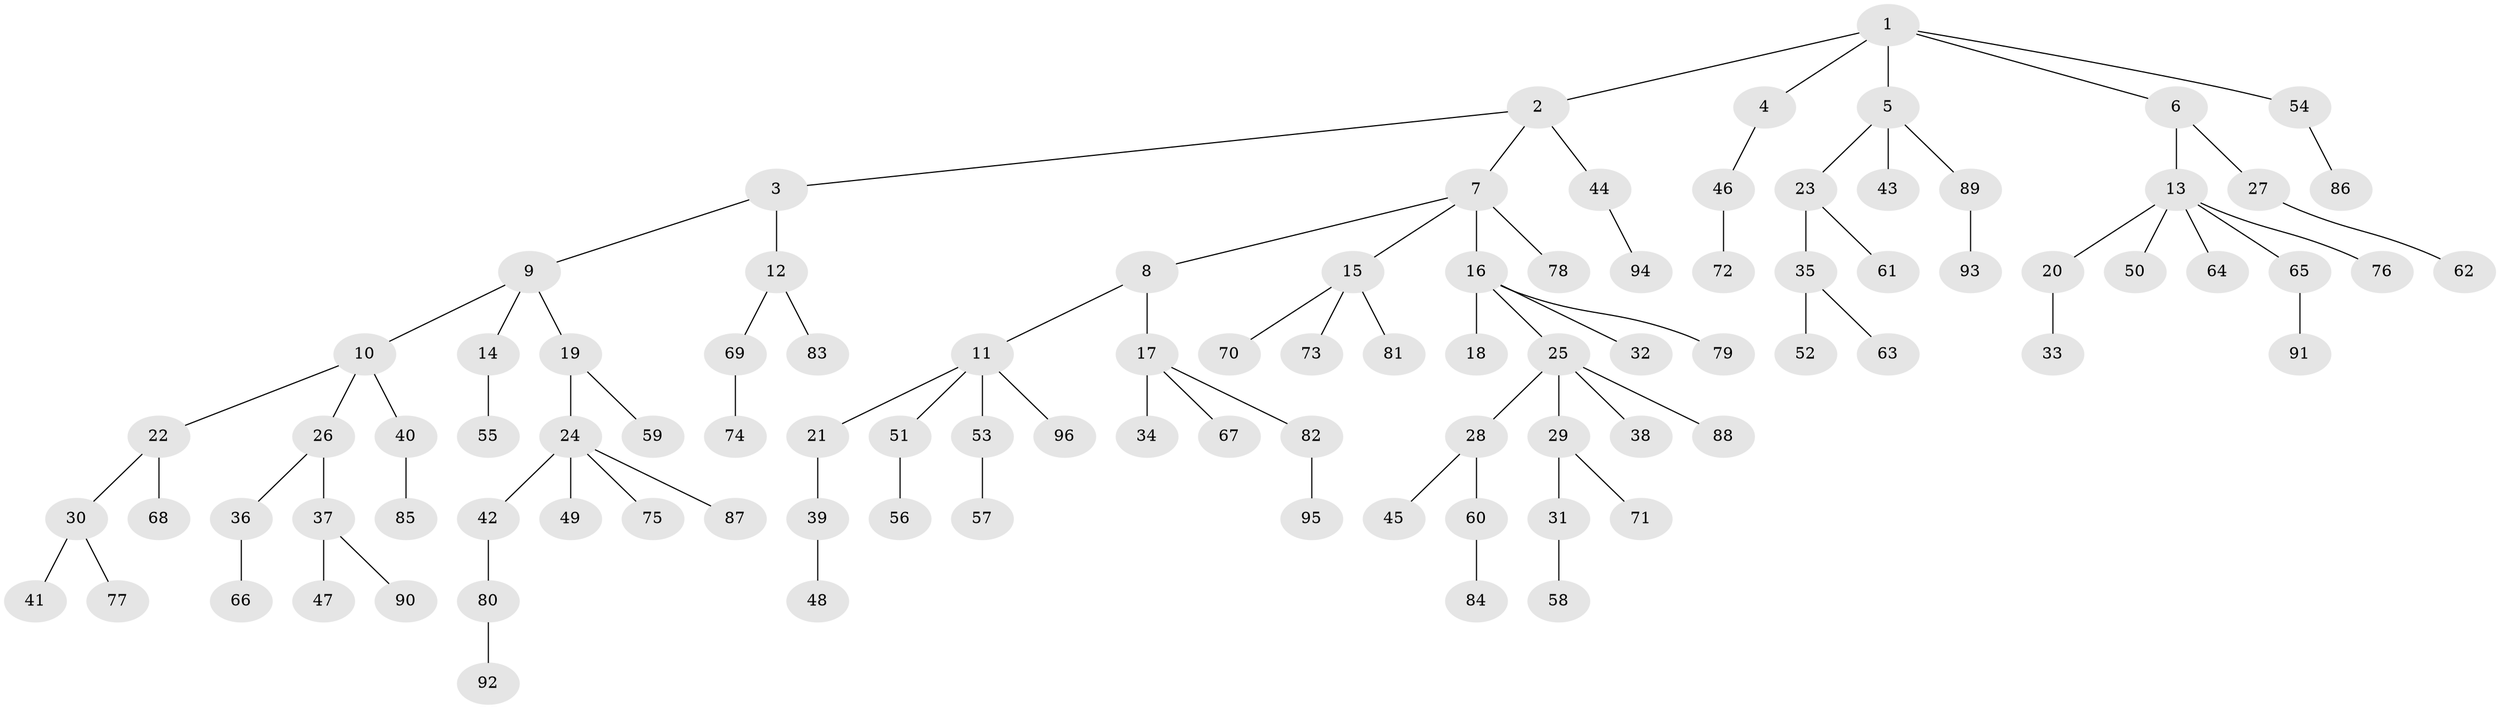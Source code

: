 // coarse degree distribution, {8: 0.020833333333333332, 3: 0.10416666666666667, 2: 0.22916666666666666, 4: 0.125, 1: 0.5208333333333334}
// Generated by graph-tools (version 1.1) at 2025/19/03/04/25 18:19:26]
// undirected, 96 vertices, 95 edges
graph export_dot {
graph [start="1"]
  node [color=gray90,style=filled];
  1;
  2;
  3;
  4;
  5;
  6;
  7;
  8;
  9;
  10;
  11;
  12;
  13;
  14;
  15;
  16;
  17;
  18;
  19;
  20;
  21;
  22;
  23;
  24;
  25;
  26;
  27;
  28;
  29;
  30;
  31;
  32;
  33;
  34;
  35;
  36;
  37;
  38;
  39;
  40;
  41;
  42;
  43;
  44;
  45;
  46;
  47;
  48;
  49;
  50;
  51;
  52;
  53;
  54;
  55;
  56;
  57;
  58;
  59;
  60;
  61;
  62;
  63;
  64;
  65;
  66;
  67;
  68;
  69;
  70;
  71;
  72;
  73;
  74;
  75;
  76;
  77;
  78;
  79;
  80;
  81;
  82;
  83;
  84;
  85;
  86;
  87;
  88;
  89;
  90;
  91;
  92;
  93;
  94;
  95;
  96;
  1 -- 2;
  1 -- 4;
  1 -- 5;
  1 -- 6;
  1 -- 54;
  2 -- 3;
  2 -- 7;
  2 -- 44;
  3 -- 9;
  3 -- 12;
  4 -- 46;
  5 -- 23;
  5 -- 43;
  5 -- 89;
  6 -- 13;
  6 -- 27;
  7 -- 8;
  7 -- 15;
  7 -- 16;
  7 -- 78;
  8 -- 11;
  8 -- 17;
  9 -- 10;
  9 -- 14;
  9 -- 19;
  10 -- 22;
  10 -- 26;
  10 -- 40;
  11 -- 21;
  11 -- 51;
  11 -- 53;
  11 -- 96;
  12 -- 69;
  12 -- 83;
  13 -- 20;
  13 -- 50;
  13 -- 64;
  13 -- 65;
  13 -- 76;
  14 -- 55;
  15 -- 70;
  15 -- 73;
  15 -- 81;
  16 -- 18;
  16 -- 25;
  16 -- 32;
  16 -- 79;
  17 -- 34;
  17 -- 67;
  17 -- 82;
  19 -- 24;
  19 -- 59;
  20 -- 33;
  21 -- 39;
  22 -- 30;
  22 -- 68;
  23 -- 35;
  23 -- 61;
  24 -- 42;
  24 -- 49;
  24 -- 75;
  24 -- 87;
  25 -- 28;
  25 -- 29;
  25 -- 38;
  25 -- 88;
  26 -- 36;
  26 -- 37;
  27 -- 62;
  28 -- 45;
  28 -- 60;
  29 -- 31;
  29 -- 71;
  30 -- 41;
  30 -- 77;
  31 -- 58;
  35 -- 52;
  35 -- 63;
  36 -- 66;
  37 -- 47;
  37 -- 90;
  39 -- 48;
  40 -- 85;
  42 -- 80;
  44 -- 94;
  46 -- 72;
  51 -- 56;
  53 -- 57;
  54 -- 86;
  60 -- 84;
  65 -- 91;
  69 -- 74;
  80 -- 92;
  82 -- 95;
  89 -- 93;
}
